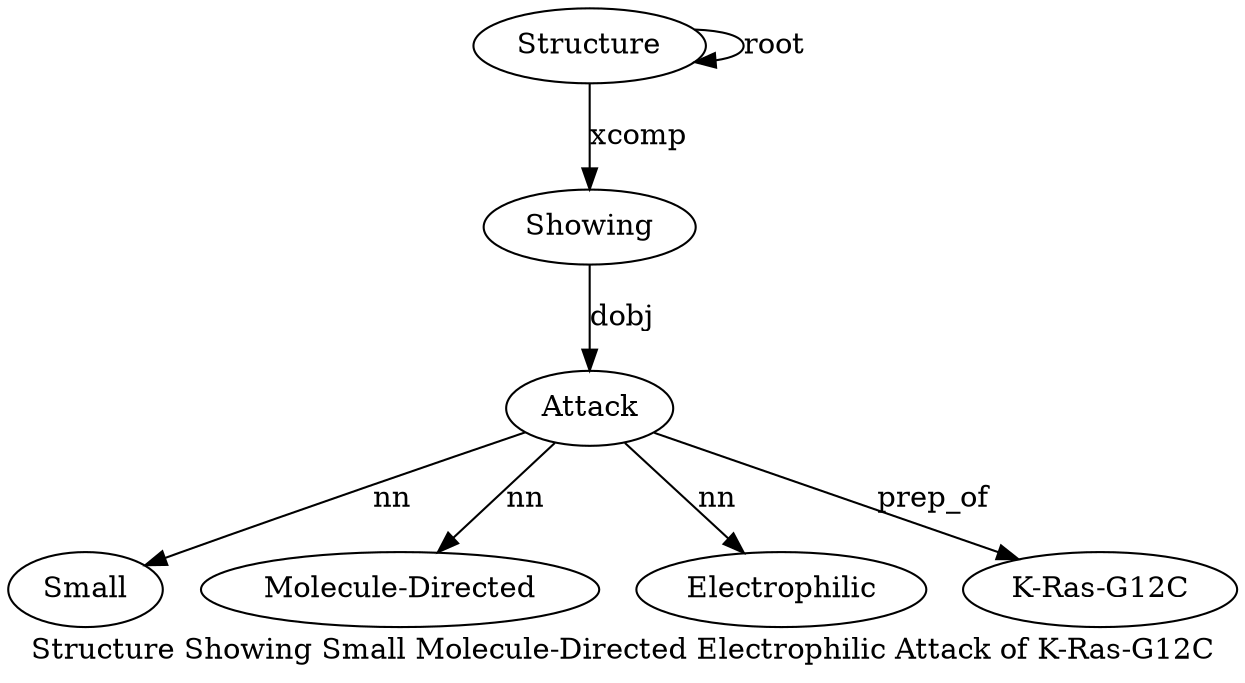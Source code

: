 digraph "Structure Showing Small Molecule-Directed Electrophilic Attack of K-Ras-G12C" {
label="Structure Showing Small Molecule-Directed Electrophilic Attack of K-Ras-G12C";
Structure1 [style=filled, fillcolor=white, label=Structure];
Structure1 -> Structure1  [label=root];
Showing2 [style=filled, fillcolor=white, label=Showing];
Structure1 -> Showing2  [label=xcomp];
Attack6 [style=filled, fillcolor=white, label=Attack];
Small3 [style=filled, fillcolor=white, label=Small];
Attack6 -> Small3  [label=nn];
"Molecule-Directed4" [style=filled, fillcolor=white, label="Molecule-Directed"];
Attack6 -> "Molecule-Directed4"  [label=nn];
Electrophilic5 [style=filled, fillcolor=white, label=Electrophilic];
Attack6 -> Electrophilic5  [label=nn];
Showing2 -> Attack6  [label=dobj];
"K-Ras-G12C8" [style=filled, fillcolor=white, label="K-Ras-G12C"];
Attack6 -> "K-Ras-G12C8"  [label=prep_of];
}
